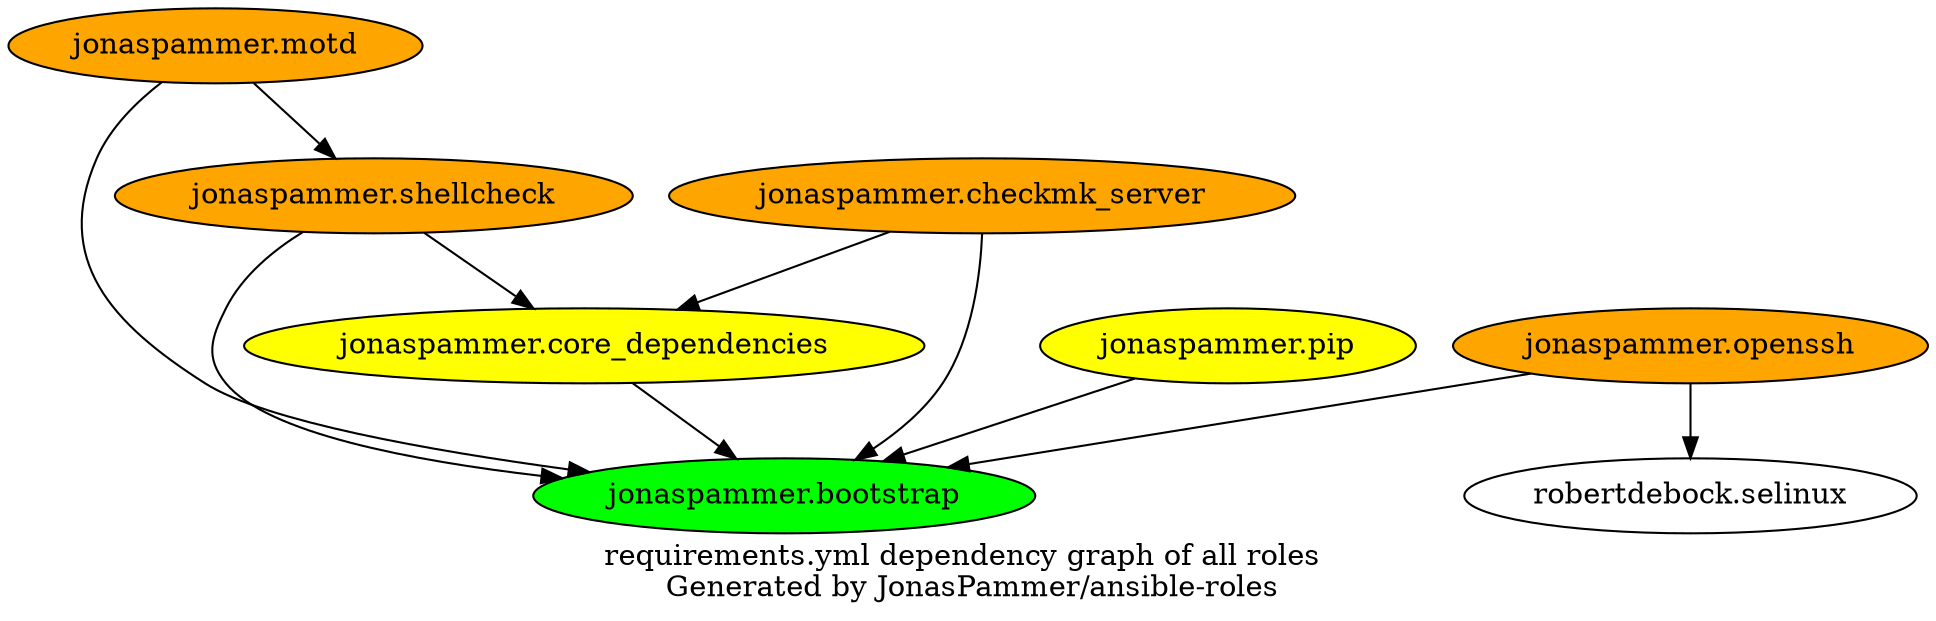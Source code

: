 digraph hierarchy {
  label = "requirements.yml dependency graph of all roles \n Generated by JonasPammer/ansible-roles" ;

  {
    "jonaspammer.bootstrap" [fillcolor=green style=filled]
    "jonaspammer.core_dependencies" [fillcolor=yellow style=filled]
    "jonaspammer.motd" [fillcolor=orange style=filled]
    "jonaspammer.openssh" [fillcolor=orange style=filled]
    "jonaspammer.pip" [fillcolor=yellow style=filled]
    "jonaspammer.shellcheck" [fillcolor=orange style=filled]
    "jonaspammer.checkmk_server" [fillcolor=orange style=filled]
  }


  "jonaspammer.core_dependencies" -> {"jonaspammer.bootstrap"}
  "jonaspammer.motd" -> {"jonaspammer.bootstrap" "jonaspammer.shellcheck"}
  "jonaspammer.openssh" -> {"jonaspammer.bootstrap" "robertdebock.selinux"}
  "jonaspammer.pip" -> {"jonaspammer.bootstrap"}
  "jonaspammer.shellcheck" -> {"jonaspammer.bootstrap" "jonaspammer.core_dependencies"}
  "jonaspammer.checkmk_server" -> {"jonaspammer.bootstrap" "jonaspammer.core_dependencies"}
}